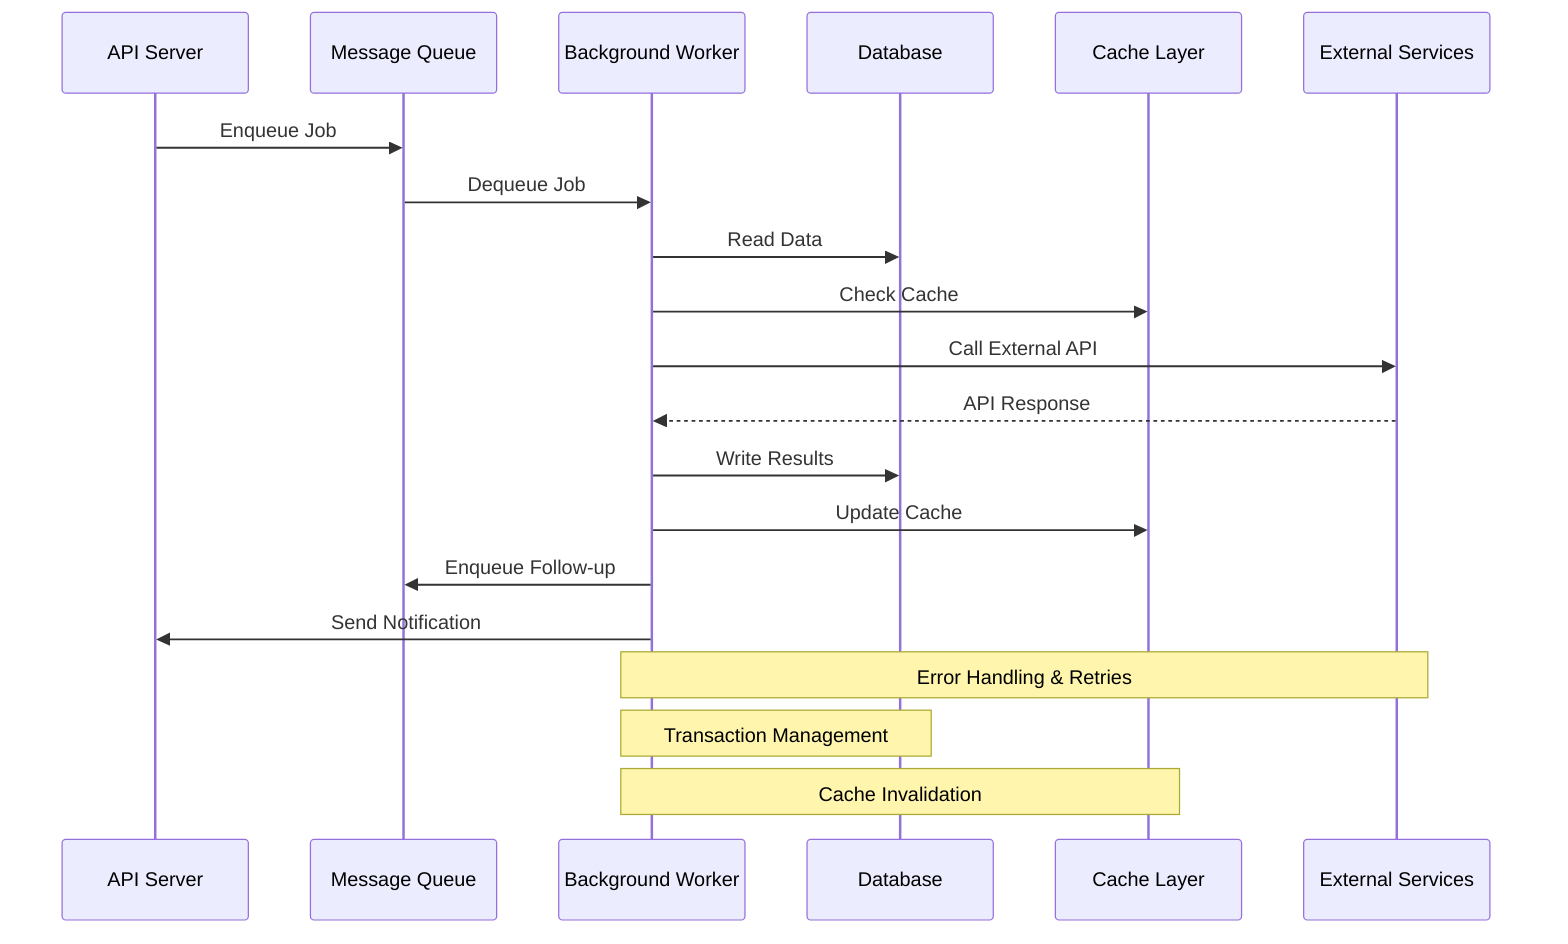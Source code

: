 sequenceDiagram
    participant API as API Server
    participant Queue as Message Queue
    participant Worker as Background Worker
    participant DB as Database
    participant Cache as Cache Layer
    participant Ext as External Services
    
    API->>Queue: Enqueue Job
    Queue->>Worker: Dequeue Job
    Worker->>DB: Read Data
    Worker->>Cache: Check Cache
    Worker->>Ext: Call External API
    Ext-->>Worker: API Response
    Worker->>DB: Write Results
    Worker->>Cache: Update Cache
    Worker->>Queue: Enqueue Follow-up
    Worker->>API: Send Notification
    
    Note over Worker,Ext: Error Handling & Retries
    Note over Worker,DB: Transaction Management
    Note over Worker,Cache: Cache Invalidation